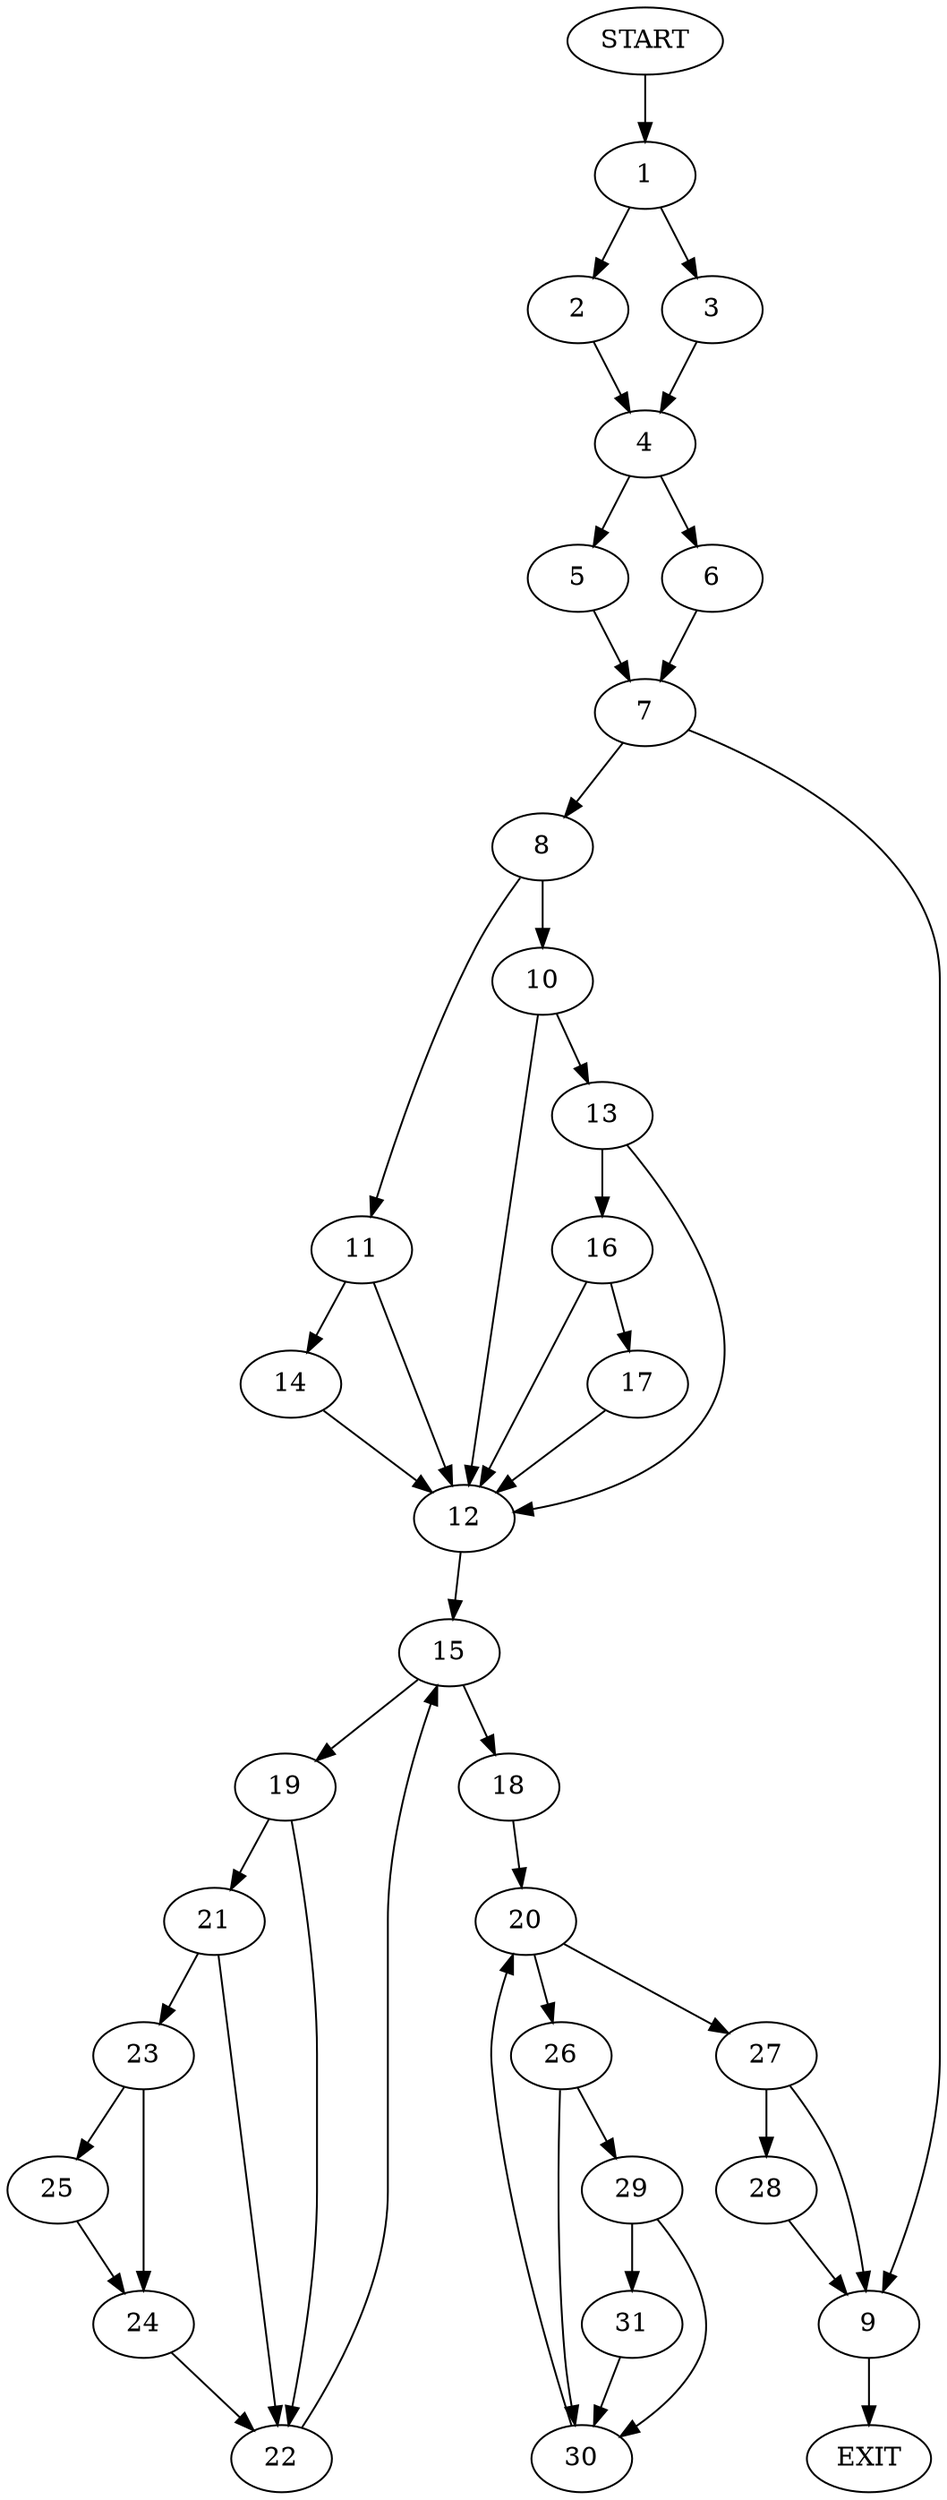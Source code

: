 digraph {
0 [label="START"]
32 [label="EXIT"]
0 -> 1
1 -> 2
1 -> 3
3 -> 4
2 -> 4
4 -> 5
4 -> 6
6 -> 7
5 -> 7
7 -> 8
7 -> 9
8 -> 10
8 -> 11
9 -> 32
10 -> 12
10 -> 13
11 -> 12
11 -> 14
12 -> 15
14 -> 12
13 -> 12
13 -> 16
16 -> 12
16 -> 17
17 -> 12
15 -> 18
15 -> 19
18 -> 20
19 -> 21
19 -> 22
22 -> 15
21 -> 23
21 -> 22
23 -> 24
23 -> 25
24 -> 22
25 -> 24
20 -> 26
20 -> 27
27 -> 28
27 -> 9
26 -> 29
26 -> 30
30 -> 20
29 -> 31
29 -> 30
31 -> 30
28 -> 9
}
